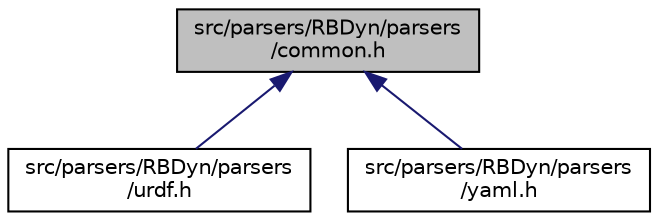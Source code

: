 digraph "src/parsers/RBDyn/parsers/common.h"
{
  edge [fontname="Helvetica",fontsize="10",labelfontname="Helvetica",labelfontsize="10"];
  node [fontname="Helvetica",fontsize="10",shape=record];
  Node30 [label="src/parsers/RBDyn/parsers\l/common.h",height=0.2,width=0.4,color="black", fillcolor="grey75", style="filled", fontcolor="black"];
  Node30 -> Node31 [dir="back",color="midnightblue",fontsize="10",style="solid",fontname="Helvetica"];
  Node31 [label="src/parsers/RBDyn/parsers\l/urdf.h",height=0.2,width=0.4,color="black", fillcolor="white", style="filled",URL="$urdf_8h.html"];
  Node30 -> Node32 [dir="back",color="midnightblue",fontsize="10",style="solid",fontname="Helvetica"];
  Node32 [label="src/parsers/RBDyn/parsers\l/yaml.h",height=0.2,width=0.4,color="black", fillcolor="white", style="filled",URL="$yaml_8h.html"];
}
